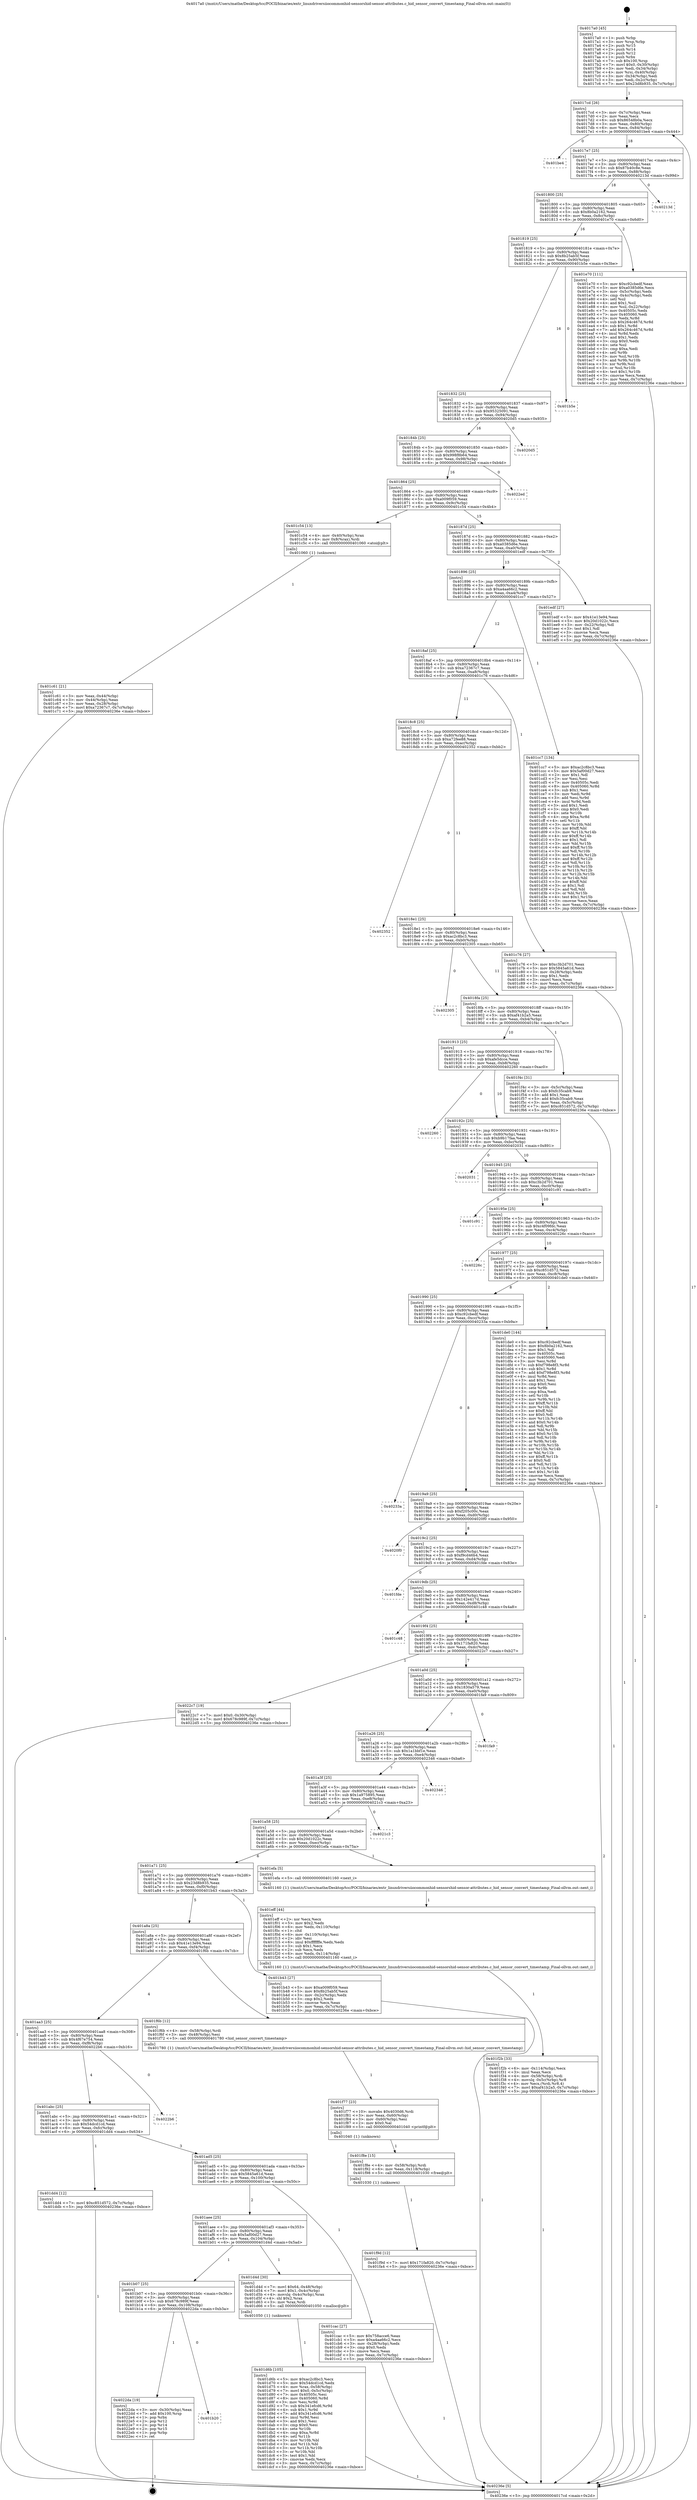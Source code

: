 digraph "0x4017a0" {
  label = "0x4017a0 (/mnt/c/Users/mathe/Desktop/tcc/POCII/binaries/extr_linuxdriversiiocommonhid-sensorshid-sensor-attributes.c_hid_sensor_convert_timestamp_Final-ollvm.out::main(0))"
  labelloc = "t"
  node[shape=record]

  Entry [label="",width=0.3,height=0.3,shape=circle,fillcolor=black,style=filled]
  "0x4017cd" [label="{
     0x4017cd [26]\l
     | [instrs]\l
     &nbsp;&nbsp;0x4017cd \<+3\>: mov -0x7c(%rbp),%eax\l
     &nbsp;&nbsp;0x4017d0 \<+2\>: mov %eax,%ecx\l
     &nbsp;&nbsp;0x4017d2 \<+6\>: sub $0x86548b0a,%ecx\l
     &nbsp;&nbsp;0x4017d8 \<+3\>: mov %eax,-0x80(%rbp)\l
     &nbsp;&nbsp;0x4017db \<+6\>: mov %ecx,-0x84(%rbp)\l
     &nbsp;&nbsp;0x4017e1 \<+6\>: je 0000000000401be4 \<main+0x444\>\l
  }"]
  "0x401be4" [label="{
     0x401be4\l
  }", style=dashed]
  "0x4017e7" [label="{
     0x4017e7 [25]\l
     | [instrs]\l
     &nbsp;&nbsp;0x4017e7 \<+5\>: jmp 00000000004017ec \<main+0x4c\>\l
     &nbsp;&nbsp;0x4017ec \<+3\>: mov -0x80(%rbp),%eax\l
     &nbsp;&nbsp;0x4017ef \<+5\>: sub $0x87b40c8e,%eax\l
     &nbsp;&nbsp;0x4017f4 \<+6\>: mov %eax,-0x88(%rbp)\l
     &nbsp;&nbsp;0x4017fa \<+6\>: je 000000000040213d \<main+0x99d\>\l
  }"]
  Exit [label="",width=0.3,height=0.3,shape=circle,fillcolor=black,style=filled,peripheries=2]
  "0x40213d" [label="{
     0x40213d\l
  }", style=dashed]
  "0x401800" [label="{
     0x401800 [25]\l
     | [instrs]\l
     &nbsp;&nbsp;0x401800 \<+5\>: jmp 0000000000401805 \<main+0x65\>\l
     &nbsp;&nbsp;0x401805 \<+3\>: mov -0x80(%rbp),%eax\l
     &nbsp;&nbsp;0x401808 \<+5\>: sub $0x8b0a2162,%eax\l
     &nbsp;&nbsp;0x40180d \<+6\>: mov %eax,-0x8c(%rbp)\l
     &nbsp;&nbsp;0x401813 \<+6\>: je 0000000000401e70 \<main+0x6d0\>\l
  }"]
  "0x401b20" [label="{
     0x401b20\l
  }", style=dashed]
  "0x401e70" [label="{
     0x401e70 [111]\l
     | [instrs]\l
     &nbsp;&nbsp;0x401e70 \<+5\>: mov $0xc92cbedf,%eax\l
     &nbsp;&nbsp;0x401e75 \<+5\>: mov $0xa0385d6e,%ecx\l
     &nbsp;&nbsp;0x401e7a \<+3\>: mov -0x5c(%rbp),%edx\l
     &nbsp;&nbsp;0x401e7d \<+3\>: cmp -0x4c(%rbp),%edx\l
     &nbsp;&nbsp;0x401e80 \<+4\>: setl %sil\l
     &nbsp;&nbsp;0x401e84 \<+4\>: and $0x1,%sil\l
     &nbsp;&nbsp;0x401e88 \<+4\>: mov %sil,-0x22(%rbp)\l
     &nbsp;&nbsp;0x401e8c \<+7\>: mov 0x40505c,%edx\l
     &nbsp;&nbsp;0x401e93 \<+7\>: mov 0x405060,%edi\l
     &nbsp;&nbsp;0x401e9a \<+3\>: mov %edx,%r8d\l
     &nbsp;&nbsp;0x401e9d \<+7\>: sub $0x264c467d,%r8d\l
     &nbsp;&nbsp;0x401ea4 \<+4\>: sub $0x1,%r8d\l
     &nbsp;&nbsp;0x401ea8 \<+7\>: add $0x264c467d,%r8d\l
     &nbsp;&nbsp;0x401eaf \<+4\>: imul %r8d,%edx\l
     &nbsp;&nbsp;0x401eb3 \<+3\>: and $0x1,%edx\l
     &nbsp;&nbsp;0x401eb6 \<+3\>: cmp $0x0,%edx\l
     &nbsp;&nbsp;0x401eb9 \<+4\>: sete %sil\l
     &nbsp;&nbsp;0x401ebd \<+3\>: cmp $0xa,%edi\l
     &nbsp;&nbsp;0x401ec0 \<+4\>: setl %r9b\l
     &nbsp;&nbsp;0x401ec4 \<+3\>: mov %sil,%r10b\l
     &nbsp;&nbsp;0x401ec7 \<+3\>: and %r9b,%r10b\l
     &nbsp;&nbsp;0x401eca \<+3\>: xor %r9b,%sil\l
     &nbsp;&nbsp;0x401ecd \<+3\>: or %sil,%r10b\l
     &nbsp;&nbsp;0x401ed0 \<+4\>: test $0x1,%r10b\l
     &nbsp;&nbsp;0x401ed4 \<+3\>: cmovne %ecx,%eax\l
     &nbsp;&nbsp;0x401ed7 \<+3\>: mov %eax,-0x7c(%rbp)\l
     &nbsp;&nbsp;0x401eda \<+5\>: jmp 000000000040236e \<main+0xbce\>\l
  }"]
  "0x401819" [label="{
     0x401819 [25]\l
     | [instrs]\l
     &nbsp;&nbsp;0x401819 \<+5\>: jmp 000000000040181e \<main+0x7e\>\l
     &nbsp;&nbsp;0x40181e \<+3\>: mov -0x80(%rbp),%eax\l
     &nbsp;&nbsp;0x401821 \<+5\>: sub $0x8b25ab5f,%eax\l
     &nbsp;&nbsp;0x401826 \<+6\>: mov %eax,-0x90(%rbp)\l
     &nbsp;&nbsp;0x40182c \<+6\>: je 0000000000401b5e \<main+0x3be\>\l
  }"]
  "0x4022da" [label="{
     0x4022da [19]\l
     | [instrs]\l
     &nbsp;&nbsp;0x4022da \<+3\>: mov -0x30(%rbp),%eax\l
     &nbsp;&nbsp;0x4022dd \<+7\>: add $0x100,%rsp\l
     &nbsp;&nbsp;0x4022e4 \<+1\>: pop %rbx\l
     &nbsp;&nbsp;0x4022e5 \<+2\>: pop %r12\l
     &nbsp;&nbsp;0x4022e7 \<+2\>: pop %r14\l
     &nbsp;&nbsp;0x4022e9 \<+2\>: pop %r15\l
     &nbsp;&nbsp;0x4022eb \<+1\>: pop %rbp\l
     &nbsp;&nbsp;0x4022ec \<+1\>: ret\l
  }"]
  "0x401b5e" [label="{
     0x401b5e\l
  }", style=dashed]
  "0x401832" [label="{
     0x401832 [25]\l
     | [instrs]\l
     &nbsp;&nbsp;0x401832 \<+5\>: jmp 0000000000401837 \<main+0x97\>\l
     &nbsp;&nbsp;0x401837 \<+3\>: mov -0x80(%rbp),%eax\l
     &nbsp;&nbsp;0x40183a \<+5\>: sub $0x95325091,%eax\l
     &nbsp;&nbsp;0x40183f \<+6\>: mov %eax,-0x94(%rbp)\l
     &nbsp;&nbsp;0x401845 \<+6\>: je 00000000004020d5 \<main+0x935\>\l
  }"]
  "0x401f9d" [label="{
     0x401f9d [12]\l
     | [instrs]\l
     &nbsp;&nbsp;0x401f9d \<+7\>: movl $0x171fa820,-0x7c(%rbp)\l
     &nbsp;&nbsp;0x401fa4 \<+5\>: jmp 000000000040236e \<main+0xbce\>\l
  }"]
  "0x4020d5" [label="{
     0x4020d5\l
  }", style=dashed]
  "0x40184b" [label="{
     0x40184b [25]\l
     | [instrs]\l
     &nbsp;&nbsp;0x40184b \<+5\>: jmp 0000000000401850 \<main+0xb0\>\l
     &nbsp;&nbsp;0x401850 \<+3\>: mov -0x80(%rbp),%eax\l
     &nbsp;&nbsp;0x401853 \<+5\>: sub $0x998f8b64,%eax\l
     &nbsp;&nbsp;0x401858 \<+6\>: mov %eax,-0x98(%rbp)\l
     &nbsp;&nbsp;0x40185e \<+6\>: je 00000000004022ed \<main+0xb4d\>\l
  }"]
  "0x401f8e" [label="{
     0x401f8e [15]\l
     | [instrs]\l
     &nbsp;&nbsp;0x401f8e \<+4\>: mov -0x58(%rbp),%rdi\l
     &nbsp;&nbsp;0x401f92 \<+6\>: mov %eax,-0x118(%rbp)\l
     &nbsp;&nbsp;0x401f98 \<+5\>: call 0000000000401030 \<free@plt\>\l
     | [calls]\l
     &nbsp;&nbsp;0x401030 \{1\} (unknown)\l
  }"]
  "0x4022ed" [label="{
     0x4022ed\l
  }", style=dashed]
  "0x401864" [label="{
     0x401864 [25]\l
     | [instrs]\l
     &nbsp;&nbsp;0x401864 \<+5\>: jmp 0000000000401869 \<main+0xc9\>\l
     &nbsp;&nbsp;0x401869 \<+3\>: mov -0x80(%rbp),%eax\l
     &nbsp;&nbsp;0x40186c \<+5\>: sub $0xa009f059,%eax\l
     &nbsp;&nbsp;0x401871 \<+6\>: mov %eax,-0x9c(%rbp)\l
     &nbsp;&nbsp;0x401877 \<+6\>: je 0000000000401c54 \<main+0x4b4\>\l
  }"]
  "0x401f77" [label="{
     0x401f77 [23]\l
     | [instrs]\l
     &nbsp;&nbsp;0x401f77 \<+10\>: movabs $0x4030d6,%rdi\l
     &nbsp;&nbsp;0x401f81 \<+3\>: mov %eax,-0x60(%rbp)\l
     &nbsp;&nbsp;0x401f84 \<+3\>: mov -0x60(%rbp),%esi\l
     &nbsp;&nbsp;0x401f87 \<+2\>: mov $0x0,%al\l
     &nbsp;&nbsp;0x401f89 \<+5\>: call 0000000000401040 \<printf@plt\>\l
     | [calls]\l
     &nbsp;&nbsp;0x401040 \{1\} (unknown)\l
  }"]
  "0x401c54" [label="{
     0x401c54 [13]\l
     | [instrs]\l
     &nbsp;&nbsp;0x401c54 \<+4\>: mov -0x40(%rbp),%rax\l
     &nbsp;&nbsp;0x401c58 \<+4\>: mov 0x8(%rax),%rdi\l
     &nbsp;&nbsp;0x401c5c \<+5\>: call 0000000000401060 \<atoi@plt\>\l
     | [calls]\l
     &nbsp;&nbsp;0x401060 \{1\} (unknown)\l
  }"]
  "0x40187d" [label="{
     0x40187d [25]\l
     | [instrs]\l
     &nbsp;&nbsp;0x40187d \<+5\>: jmp 0000000000401882 \<main+0xe2\>\l
     &nbsp;&nbsp;0x401882 \<+3\>: mov -0x80(%rbp),%eax\l
     &nbsp;&nbsp;0x401885 \<+5\>: sub $0xa0385d6e,%eax\l
     &nbsp;&nbsp;0x40188a \<+6\>: mov %eax,-0xa0(%rbp)\l
     &nbsp;&nbsp;0x401890 \<+6\>: je 0000000000401edf \<main+0x73f\>\l
  }"]
  "0x401f2b" [label="{
     0x401f2b [33]\l
     | [instrs]\l
     &nbsp;&nbsp;0x401f2b \<+6\>: mov -0x114(%rbp),%ecx\l
     &nbsp;&nbsp;0x401f31 \<+3\>: imul %eax,%ecx\l
     &nbsp;&nbsp;0x401f34 \<+4\>: mov -0x58(%rbp),%rdi\l
     &nbsp;&nbsp;0x401f38 \<+4\>: movslq -0x5c(%rbp),%r8\l
     &nbsp;&nbsp;0x401f3c \<+4\>: mov %ecx,(%rdi,%r8,4)\l
     &nbsp;&nbsp;0x401f40 \<+7\>: movl $0xaf41b2a5,-0x7c(%rbp)\l
     &nbsp;&nbsp;0x401f47 \<+5\>: jmp 000000000040236e \<main+0xbce\>\l
  }"]
  "0x401edf" [label="{
     0x401edf [27]\l
     | [instrs]\l
     &nbsp;&nbsp;0x401edf \<+5\>: mov $0x41e13e94,%eax\l
     &nbsp;&nbsp;0x401ee4 \<+5\>: mov $0x20d1022c,%ecx\l
     &nbsp;&nbsp;0x401ee9 \<+3\>: mov -0x22(%rbp),%dl\l
     &nbsp;&nbsp;0x401eec \<+3\>: test $0x1,%dl\l
     &nbsp;&nbsp;0x401eef \<+3\>: cmovne %ecx,%eax\l
     &nbsp;&nbsp;0x401ef2 \<+3\>: mov %eax,-0x7c(%rbp)\l
     &nbsp;&nbsp;0x401ef5 \<+5\>: jmp 000000000040236e \<main+0xbce\>\l
  }"]
  "0x401896" [label="{
     0x401896 [25]\l
     | [instrs]\l
     &nbsp;&nbsp;0x401896 \<+5\>: jmp 000000000040189b \<main+0xfb\>\l
     &nbsp;&nbsp;0x40189b \<+3\>: mov -0x80(%rbp),%eax\l
     &nbsp;&nbsp;0x40189e \<+5\>: sub $0xa4aa66c2,%eax\l
     &nbsp;&nbsp;0x4018a3 \<+6\>: mov %eax,-0xa4(%rbp)\l
     &nbsp;&nbsp;0x4018a9 \<+6\>: je 0000000000401cc7 \<main+0x527\>\l
  }"]
  "0x401eff" [label="{
     0x401eff [44]\l
     | [instrs]\l
     &nbsp;&nbsp;0x401eff \<+2\>: xor %ecx,%ecx\l
     &nbsp;&nbsp;0x401f01 \<+5\>: mov $0x2,%edx\l
     &nbsp;&nbsp;0x401f06 \<+6\>: mov %edx,-0x110(%rbp)\l
     &nbsp;&nbsp;0x401f0c \<+1\>: cltd\l
     &nbsp;&nbsp;0x401f0d \<+6\>: mov -0x110(%rbp),%esi\l
     &nbsp;&nbsp;0x401f13 \<+2\>: idiv %esi\l
     &nbsp;&nbsp;0x401f15 \<+6\>: imul $0xfffffffe,%edx,%edx\l
     &nbsp;&nbsp;0x401f1b \<+3\>: sub $0x1,%ecx\l
     &nbsp;&nbsp;0x401f1e \<+2\>: sub %ecx,%edx\l
     &nbsp;&nbsp;0x401f20 \<+6\>: mov %edx,-0x114(%rbp)\l
     &nbsp;&nbsp;0x401f26 \<+5\>: call 0000000000401160 \<next_i\>\l
     | [calls]\l
     &nbsp;&nbsp;0x401160 \{1\} (/mnt/c/Users/mathe/Desktop/tcc/POCII/binaries/extr_linuxdriversiiocommonhid-sensorshid-sensor-attributes.c_hid_sensor_convert_timestamp_Final-ollvm.out::next_i)\l
  }"]
  "0x401cc7" [label="{
     0x401cc7 [134]\l
     | [instrs]\l
     &nbsp;&nbsp;0x401cc7 \<+5\>: mov $0xac2c8bc3,%eax\l
     &nbsp;&nbsp;0x401ccc \<+5\>: mov $0x5af00d27,%ecx\l
     &nbsp;&nbsp;0x401cd1 \<+2\>: mov $0x1,%dl\l
     &nbsp;&nbsp;0x401cd3 \<+2\>: xor %esi,%esi\l
     &nbsp;&nbsp;0x401cd5 \<+7\>: mov 0x40505c,%edi\l
     &nbsp;&nbsp;0x401cdc \<+8\>: mov 0x405060,%r8d\l
     &nbsp;&nbsp;0x401ce4 \<+3\>: sub $0x1,%esi\l
     &nbsp;&nbsp;0x401ce7 \<+3\>: mov %edi,%r9d\l
     &nbsp;&nbsp;0x401cea \<+3\>: add %esi,%r9d\l
     &nbsp;&nbsp;0x401ced \<+4\>: imul %r9d,%edi\l
     &nbsp;&nbsp;0x401cf1 \<+3\>: and $0x1,%edi\l
     &nbsp;&nbsp;0x401cf4 \<+3\>: cmp $0x0,%edi\l
     &nbsp;&nbsp;0x401cf7 \<+4\>: sete %r10b\l
     &nbsp;&nbsp;0x401cfb \<+4\>: cmp $0xa,%r8d\l
     &nbsp;&nbsp;0x401cff \<+4\>: setl %r11b\l
     &nbsp;&nbsp;0x401d03 \<+3\>: mov %r10b,%bl\l
     &nbsp;&nbsp;0x401d06 \<+3\>: xor $0xff,%bl\l
     &nbsp;&nbsp;0x401d09 \<+3\>: mov %r11b,%r14b\l
     &nbsp;&nbsp;0x401d0c \<+4\>: xor $0xff,%r14b\l
     &nbsp;&nbsp;0x401d10 \<+3\>: xor $0x1,%dl\l
     &nbsp;&nbsp;0x401d13 \<+3\>: mov %bl,%r15b\l
     &nbsp;&nbsp;0x401d16 \<+4\>: and $0xff,%r15b\l
     &nbsp;&nbsp;0x401d1a \<+3\>: and %dl,%r10b\l
     &nbsp;&nbsp;0x401d1d \<+3\>: mov %r14b,%r12b\l
     &nbsp;&nbsp;0x401d20 \<+4\>: and $0xff,%r12b\l
     &nbsp;&nbsp;0x401d24 \<+3\>: and %dl,%r11b\l
     &nbsp;&nbsp;0x401d27 \<+3\>: or %r10b,%r15b\l
     &nbsp;&nbsp;0x401d2a \<+3\>: or %r11b,%r12b\l
     &nbsp;&nbsp;0x401d2d \<+3\>: xor %r12b,%r15b\l
     &nbsp;&nbsp;0x401d30 \<+3\>: or %r14b,%bl\l
     &nbsp;&nbsp;0x401d33 \<+3\>: xor $0xff,%bl\l
     &nbsp;&nbsp;0x401d36 \<+3\>: or $0x1,%dl\l
     &nbsp;&nbsp;0x401d39 \<+2\>: and %dl,%bl\l
     &nbsp;&nbsp;0x401d3b \<+3\>: or %bl,%r15b\l
     &nbsp;&nbsp;0x401d3e \<+4\>: test $0x1,%r15b\l
     &nbsp;&nbsp;0x401d42 \<+3\>: cmovne %ecx,%eax\l
     &nbsp;&nbsp;0x401d45 \<+3\>: mov %eax,-0x7c(%rbp)\l
     &nbsp;&nbsp;0x401d48 \<+5\>: jmp 000000000040236e \<main+0xbce\>\l
  }"]
  "0x4018af" [label="{
     0x4018af [25]\l
     | [instrs]\l
     &nbsp;&nbsp;0x4018af \<+5\>: jmp 00000000004018b4 \<main+0x114\>\l
     &nbsp;&nbsp;0x4018b4 \<+3\>: mov -0x80(%rbp),%eax\l
     &nbsp;&nbsp;0x4018b7 \<+5\>: sub $0xa72367c7,%eax\l
     &nbsp;&nbsp;0x4018bc \<+6\>: mov %eax,-0xa8(%rbp)\l
     &nbsp;&nbsp;0x4018c2 \<+6\>: je 0000000000401c76 \<main+0x4d6\>\l
  }"]
  "0x401d6b" [label="{
     0x401d6b [105]\l
     | [instrs]\l
     &nbsp;&nbsp;0x401d6b \<+5\>: mov $0xac2c8bc3,%ecx\l
     &nbsp;&nbsp;0x401d70 \<+5\>: mov $0x54dcd1cd,%edx\l
     &nbsp;&nbsp;0x401d75 \<+4\>: mov %rax,-0x58(%rbp)\l
     &nbsp;&nbsp;0x401d79 \<+7\>: movl $0x0,-0x5c(%rbp)\l
     &nbsp;&nbsp;0x401d80 \<+7\>: mov 0x40505c,%esi\l
     &nbsp;&nbsp;0x401d87 \<+8\>: mov 0x405060,%r8d\l
     &nbsp;&nbsp;0x401d8f \<+3\>: mov %esi,%r9d\l
     &nbsp;&nbsp;0x401d92 \<+7\>: sub $0x341efcd6,%r9d\l
     &nbsp;&nbsp;0x401d99 \<+4\>: sub $0x1,%r9d\l
     &nbsp;&nbsp;0x401d9d \<+7\>: add $0x341efcd6,%r9d\l
     &nbsp;&nbsp;0x401da4 \<+4\>: imul %r9d,%esi\l
     &nbsp;&nbsp;0x401da8 \<+3\>: and $0x1,%esi\l
     &nbsp;&nbsp;0x401dab \<+3\>: cmp $0x0,%esi\l
     &nbsp;&nbsp;0x401dae \<+4\>: sete %r10b\l
     &nbsp;&nbsp;0x401db2 \<+4\>: cmp $0xa,%r8d\l
     &nbsp;&nbsp;0x401db6 \<+4\>: setl %r11b\l
     &nbsp;&nbsp;0x401dba \<+3\>: mov %r10b,%bl\l
     &nbsp;&nbsp;0x401dbd \<+3\>: and %r11b,%bl\l
     &nbsp;&nbsp;0x401dc0 \<+3\>: xor %r11b,%r10b\l
     &nbsp;&nbsp;0x401dc3 \<+3\>: or %r10b,%bl\l
     &nbsp;&nbsp;0x401dc6 \<+3\>: test $0x1,%bl\l
     &nbsp;&nbsp;0x401dc9 \<+3\>: cmovne %edx,%ecx\l
     &nbsp;&nbsp;0x401dcc \<+3\>: mov %ecx,-0x7c(%rbp)\l
     &nbsp;&nbsp;0x401dcf \<+5\>: jmp 000000000040236e \<main+0xbce\>\l
  }"]
  "0x401c76" [label="{
     0x401c76 [27]\l
     | [instrs]\l
     &nbsp;&nbsp;0x401c76 \<+5\>: mov $0xc3b2d701,%eax\l
     &nbsp;&nbsp;0x401c7b \<+5\>: mov $0x5845a61d,%ecx\l
     &nbsp;&nbsp;0x401c80 \<+3\>: mov -0x28(%rbp),%edx\l
     &nbsp;&nbsp;0x401c83 \<+3\>: cmp $0x1,%edx\l
     &nbsp;&nbsp;0x401c86 \<+3\>: cmovl %ecx,%eax\l
     &nbsp;&nbsp;0x401c89 \<+3\>: mov %eax,-0x7c(%rbp)\l
     &nbsp;&nbsp;0x401c8c \<+5\>: jmp 000000000040236e \<main+0xbce\>\l
  }"]
  "0x4018c8" [label="{
     0x4018c8 [25]\l
     | [instrs]\l
     &nbsp;&nbsp;0x4018c8 \<+5\>: jmp 00000000004018cd \<main+0x12d\>\l
     &nbsp;&nbsp;0x4018cd \<+3\>: mov -0x80(%rbp),%eax\l
     &nbsp;&nbsp;0x4018d0 \<+5\>: sub $0xa72fee88,%eax\l
     &nbsp;&nbsp;0x4018d5 \<+6\>: mov %eax,-0xac(%rbp)\l
     &nbsp;&nbsp;0x4018db \<+6\>: je 0000000000402352 \<main+0xbb2\>\l
  }"]
  "0x401b07" [label="{
     0x401b07 [25]\l
     | [instrs]\l
     &nbsp;&nbsp;0x401b07 \<+5\>: jmp 0000000000401b0c \<main+0x36c\>\l
     &nbsp;&nbsp;0x401b0c \<+3\>: mov -0x80(%rbp),%eax\l
     &nbsp;&nbsp;0x401b0f \<+5\>: sub $0x678c989f,%eax\l
     &nbsp;&nbsp;0x401b14 \<+6\>: mov %eax,-0x108(%rbp)\l
     &nbsp;&nbsp;0x401b1a \<+6\>: je 00000000004022da \<main+0xb3a\>\l
  }"]
  "0x402352" [label="{
     0x402352\l
  }", style=dashed]
  "0x4018e1" [label="{
     0x4018e1 [25]\l
     | [instrs]\l
     &nbsp;&nbsp;0x4018e1 \<+5\>: jmp 00000000004018e6 \<main+0x146\>\l
     &nbsp;&nbsp;0x4018e6 \<+3\>: mov -0x80(%rbp),%eax\l
     &nbsp;&nbsp;0x4018e9 \<+5\>: sub $0xac2c8bc3,%eax\l
     &nbsp;&nbsp;0x4018ee \<+6\>: mov %eax,-0xb0(%rbp)\l
     &nbsp;&nbsp;0x4018f4 \<+6\>: je 0000000000402305 \<main+0xb65\>\l
  }"]
  "0x401d4d" [label="{
     0x401d4d [30]\l
     | [instrs]\l
     &nbsp;&nbsp;0x401d4d \<+7\>: movl $0x64,-0x48(%rbp)\l
     &nbsp;&nbsp;0x401d54 \<+7\>: movl $0x1,-0x4c(%rbp)\l
     &nbsp;&nbsp;0x401d5b \<+4\>: movslq -0x4c(%rbp),%rax\l
     &nbsp;&nbsp;0x401d5f \<+4\>: shl $0x2,%rax\l
     &nbsp;&nbsp;0x401d63 \<+3\>: mov %rax,%rdi\l
     &nbsp;&nbsp;0x401d66 \<+5\>: call 0000000000401050 \<malloc@plt\>\l
     | [calls]\l
     &nbsp;&nbsp;0x401050 \{1\} (unknown)\l
  }"]
  "0x402305" [label="{
     0x402305\l
  }", style=dashed]
  "0x4018fa" [label="{
     0x4018fa [25]\l
     | [instrs]\l
     &nbsp;&nbsp;0x4018fa \<+5\>: jmp 00000000004018ff \<main+0x15f\>\l
     &nbsp;&nbsp;0x4018ff \<+3\>: mov -0x80(%rbp),%eax\l
     &nbsp;&nbsp;0x401902 \<+5\>: sub $0xaf41b2a5,%eax\l
     &nbsp;&nbsp;0x401907 \<+6\>: mov %eax,-0xb4(%rbp)\l
     &nbsp;&nbsp;0x40190d \<+6\>: je 0000000000401f4c \<main+0x7ac\>\l
  }"]
  "0x401aee" [label="{
     0x401aee [25]\l
     | [instrs]\l
     &nbsp;&nbsp;0x401aee \<+5\>: jmp 0000000000401af3 \<main+0x353\>\l
     &nbsp;&nbsp;0x401af3 \<+3\>: mov -0x80(%rbp),%eax\l
     &nbsp;&nbsp;0x401af6 \<+5\>: sub $0x5af00d27,%eax\l
     &nbsp;&nbsp;0x401afb \<+6\>: mov %eax,-0x104(%rbp)\l
     &nbsp;&nbsp;0x401b01 \<+6\>: je 0000000000401d4d \<main+0x5ad\>\l
  }"]
  "0x401f4c" [label="{
     0x401f4c [31]\l
     | [instrs]\l
     &nbsp;&nbsp;0x401f4c \<+3\>: mov -0x5c(%rbp),%eax\l
     &nbsp;&nbsp;0x401f4f \<+5\>: sub $0xfc35cab9,%eax\l
     &nbsp;&nbsp;0x401f54 \<+3\>: add $0x1,%eax\l
     &nbsp;&nbsp;0x401f57 \<+5\>: add $0xfc35cab9,%eax\l
     &nbsp;&nbsp;0x401f5c \<+3\>: mov %eax,-0x5c(%rbp)\l
     &nbsp;&nbsp;0x401f5f \<+7\>: movl $0xc851d572,-0x7c(%rbp)\l
     &nbsp;&nbsp;0x401f66 \<+5\>: jmp 000000000040236e \<main+0xbce\>\l
  }"]
  "0x401913" [label="{
     0x401913 [25]\l
     | [instrs]\l
     &nbsp;&nbsp;0x401913 \<+5\>: jmp 0000000000401918 \<main+0x178\>\l
     &nbsp;&nbsp;0x401918 \<+3\>: mov -0x80(%rbp),%eax\l
     &nbsp;&nbsp;0x40191b \<+5\>: sub $0xafe5dcce,%eax\l
     &nbsp;&nbsp;0x401920 \<+6\>: mov %eax,-0xb8(%rbp)\l
     &nbsp;&nbsp;0x401926 \<+6\>: je 0000000000402260 \<main+0xac0\>\l
  }"]
  "0x401cac" [label="{
     0x401cac [27]\l
     | [instrs]\l
     &nbsp;&nbsp;0x401cac \<+5\>: mov $0x758acce6,%eax\l
     &nbsp;&nbsp;0x401cb1 \<+5\>: mov $0xa4aa66c2,%ecx\l
     &nbsp;&nbsp;0x401cb6 \<+3\>: mov -0x28(%rbp),%edx\l
     &nbsp;&nbsp;0x401cb9 \<+3\>: cmp $0x0,%edx\l
     &nbsp;&nbsp;0x401cbc \<+3\>: cmove %ecx,%eax\l
     &nbsp;&nbsp;0x401cbf \<+3\>: mov %eax,-0x7c(%rbp)\l
     &nbsp;&nbsp;0x401cc2 \<+5\>: jmp 000000000040236e \<main+0xbce\>\l
  }"]
  "0x402260" [label="{
     0x402260\l
  }", style=dashed]
  "0x40192c" [label="{
     0x40192c [25]\l
     | [instrs]\l
     &nbsp;&nbsp;0x40192c \<+5\>: jmp 0000000000401931 \<main+0x191\>\l
     &nbsp;&nbsp;0x401931 \<+3\>: mov -0x80(%rbp),%eax\l
     &nbsp;&nbsp;0x401934 \<+5\>: sub $0xb9b17faa,%eax\l
     &nbsp;&nbsp;0x401939 \<+6\>: mov %eax,-0xbc(%rbp)\l
     &nbsp;&nbsp;0x40193f \<+6\>: je 0000000000402031 \<main+0x891\>\l
  }"]
  "0x401ad5" [label="{
     0x401ad5 [25]\l
     | [instrs]\l
     &nbsp;&nbsp;0x401ad5 \<+5\>: jmp 0000000000401ada \<main+0x33a\>\l
     &nbsp;&nbsp;0x401ada \<+3\>: mov -0x80(%rbp),%eax\l
     &nbsp;&nbsp;0x401add \<+5\>: sub $0x5845a61d,%eax\l
     &nbsp;&nbsp;0x401ae2 \<+6\>: mov %eax,-0x100(%rbp)\l
     &nbsp;&nbsp;0x401ae8 \<+6\>: je 0000000000401cac \<main+0x50c\>\l
  }"]
  "0x402031" [label="{
     0x402031\l
  }", style=dashed]
  "0x401945" [label="{
     0x401945 [25]\l
     | [instrs]\l
     &nbsp;&nbsp;0x401945 \<+5\>: jmp 000000000040194a \<main+0x1aa\>\l
     &nbsp;&nbsp;0x40194a \<+3\>: mov -0x80(%rbp),%eax\l
     &nbsp;&nbsp;0x40194d \<+5\>: sub $0xc3b2d701,%eax\l
     &nbsp;&nbsp;0x401952 \<+6\>: mov %eax,-0xc0(%rbp)\l
     &nbsp;&nbsp;0x401958 \<+6\>: je 0000000000401c91 \<main+0x4f1\>\l
  }"]
  "0x401dd4" [label="{
     0x401dd4 [12]\l
     | [instrs]\l
     &nbsp;&nbsp;0x401dd4 \<+7\>: movl $0xc851d572,-0x7c(%rbp)\l
     &nbsp;&nbsp;0x401ddb \<+5\>: jmp 000000000040236e \<main+0xbce\>\l
  }"]
  "0x401c91" [label="{
     0x401c91\l
  }", style=dashed]
  "0x40195e" [label="{
     0x40195e [25]\l
     | [instrs]\l
     &nbsp;&nbsp;0x40195e \<+5\>: jmp 0000000000401963 \<main+0x1c3\>\l
     &nbsp;&nbsp;0x401963 \<+3\>: mov -0x80(%rbp),%eax\l
     &nbsp;&nbsp;0x401966 \<+5\>: sub $0xc4f09fdc,%eax\l
     &nbsp;&nbsp;0x40196b \<+6\>: mov %eax,-0xc4(%rbp)\l
     &nbsp;&nbsp;0x401971 \<+6\>: je 000000000040226c \<main+0xacc\>\l
  }"]
  "0x401abc" [label="{
     0x401abc [25]\l
     | [instrs]\l
     &nbsp;&nbsp;0x401abc \<+5\>: jmp 0000000000401ac1 \<main+0x321\>\l
     &nbsp;&nbsp;0x401ac1 \<+3\>: mov -0x80(%rbp),%eax\l
     &nbsp;&nbsp;0x401ac4 \<+5\>: sub $0x54dcd1cd,%eax\l
     &nbsp;&nbsp;0x401ac9 \<+6\>: mov %eax,-0xfc(%rbp)\l
     &nbsp;&nbsp;0x401acf \<+6\>: je 0000000000401dd4 \<main+0x634\>\l
  }"]
  "0x40226c" [label="{
     0x40226c\l
  }", style=dashed]
  "0x401977" [label="{
     0x401977 [25]\l
     | [instrs]\l
     &nbsp;&nbsp;0x401977 \<+5\>: jmp 000000000040197c \<main+0x1dc\>\l
     &nbsp;&nbsp;0x40197c \<+3\>: mov -0x80(%rbp),%eax\l
     &nbsp;&nbsp;0x40197f \<+5\>: sub $0xc851d572,%eax\l
     &nbsp;&nbsp;0x401984 \<+6\>: mov %eax,-0xc8(%rbp)\l
     &nbsp;&nbsp;0x40198a \<+6\>: je 0000000000401de0 \<main+0x640\>\l
  }"]
  "0x4022b6" [label="{
     0x4022b6\l
  }", style=dashed]
  "0x401de0" [label="{
     0x401de0 [144]\l
     | [instrs]\l
     &nbsp;&nbsp;0x401de0 \<+5\>: mov $0xc92cbedf,%eax\l
     &nbsp;&nbsp;0x401de5 \<+5\>: mov $0x8b0a2162,%ecx\l
     &nbsp;&nbsp;0x401dea \<+2\>: mov $0x1,%dl\l
     &nbsp;&nbsp;0x401dec \<+7\>: mov 0x40505c,%esi\l
     &nbsp;&nbsp;0x401df3 \<+7\>: mov 0x405060,%edi\l
     &nbsp;&nbsp;0x401dfa \<+3\>: mov %esi,%r8d\l
     &nbsp;&nbsp;0x401dfd \<+7\>: sub $0xf798e8f3,%r8d\l
     &nbsp;&nbsp;0x401e04 \<+4\>: sub $0x1,%r8d\l
     &nbsp;&nbsp;0x401e08 \<+7\>: add $0xf798e8f3,%r8d\l
     &nbsp;&nbsp;0x401e0f \<+4\>: imul %r8d,%esi\l
     &nbsp;&nbsp;0x401e13 \<+3\>: and $0x1,%esi\l
     &nbsp;&nbsp;0x401e16 \<+3\>: cmp $0x0,%esi\l
     &nbsp;&nbsp;0x401e19 \<+4\>: sete %r9b\l
     &nbsp;&nbsp;0x401e1d \<+3\>: cmp $0xa,%edi\l
     &nbsp;&nbsp;0x401e20 \<+4\>: setl %r10b\l
     &nbsp;&nbsp;0x401e24 \<+3\>: mov %r9b,%r11b\l
     &nbsp;&nbsp;0x401e27 \<+4\>: xor $0xff,%r11b\l
     &nbsp;&nbsp;0x401e2b \<+3\>: mov %r10b,%bl\l
     &nbsp;&nbsp;0x401e2e \<+3\>: xor $0xff,%bl\l
     &nbsp;&nbsp;0x401e31 \<+3\>: xor $0x0,%dl\l
     &nbsp;&nbsp;0x401e34 \<+3\>: mov %r11b,%r14b\l
     &nbsp;&nbsp;0x401e37 \<+4\>: and $0x0,%r14b\l
     &nbsp;&nbsp;0x401e3b \<+3\>: and %dl,%r9b\l
     &nbsp;&nbsp;0x401e3e \<+3\>: mov %bl,%r15b\l
     &nbsp;&nbsp;0x401e41 \<+4\>: and $0x0,%r15b\l
     &nbsp;&nbsp;0x401e45 \<+3\>: and %dl,%r10b\l
     &nbsp;&nbsp;0x401e48 \<+3\>: or %r9b,%r14b\l
     &nbsp;&nbsp;0x401e4b \<+3\>: or %r10b,%r15b\l
     &nbsp;&nbsp;0x401e4e \<+3\>: xor %r15b,%r14b\l
     &nbsp;&nbsp;0x401e51 \<+3\>: or %bl,%r11b\l
     &nbsp;&nbsp;0x401e54 \<+4\>: xor $0xff,%r11b\l
     &nbsp;&nbsp;0x401e58 \<+3\>: or $0x0,%dl\l
     &nbsp;&nbsp;0x401e5b \<+3\>: and %dl,%r11b\l
     &nbsp;&nbsp;0x401e5e \<+3\>: or %r11b,%r14b\l
     &nbsp;&nbsp;0x401e61 \<+4\>: test $0x1,%r14b\l
     &nbsp;&nbsp;0x401e65 \<+3\>: cmovne %ecx,%eax\l
     &nbsp;&nbsp;0x401e68 \<+3\>: mov %eax,-0x7c(%rbp)\l
     &nbsp;&nbsp;0x401e6b \<+5\>: jmp 000000000040236e \<main+0xbce\>\l
  }"]
  "0x401990" [label="{
     0x401990 [25]\l
     | [instrs]\l
     &nbsp;&nbsp;0x401990 \<+5\>: jmp 0000000000401995 \<main+0x1f5\>\l
     &nbsp;&nbsp;0x401995 \<+3\>: mov -0x80(%rbp),%eax\l
     &nbsp;&nbsp;0x401998 \<+5\>: sub $0xc92cbedf,%eax\l
     &nbsp;&nbsp;0x40199d \<+6\>: mov %eax,-0xcc(%rbp)\l
     &nbsp;&nbsp;0x4019a3 \<+6\>: je 000000000040233a \<main+0xb9a\>\l
  }"]
  "0x401aa3" [label="{
     0x401aa3 [25]\l
     | [instrs]\l
     &nbsp;&nbsp;0x401aa3 \<+5\>: jmp 0000000000401aa8 \<main+0x308\>\l
     &nbsp;&nbsp;0x401aa8 \<+3\>: mov -0x80(%rbp),%eax\l
     &nbsp;&nbsp;0x401aab \<+5\>: sub $0x4f67e754,%eax\l
     &nbsp;&nbsp;0x401ab0 \<+6\>: mov %eax,-0xf8(%rbp)\l
     &nbsp;&nbsp;0x401ab6 \<+6\>: je 00000000004022b6 \<main+0xb16\>\l
  }"]
  "0x40233a" [label="{
     0x40233a\l
  }", style=dashed]
  "0x4019a9" [label="{
     0x4019a9 [25]\l
     | [instrs]\l
     &nbsp;&nbsp;0x4019a9 \<+5\>: jmp 00000000004019ae \<main+0x20e\>\l
     &nbsp;&nbsp;0x4019ae \<+3\>: mov -0x80(%rbp),%eax\l
     &nbsp;&nbsp;0x4019b1 \<+5\>: sub $0xf205c00c,%eax\l
     &nbsp;&nbsp;0x4019b6 \<+6\>: mov %eax,-0xd0(%rbp)\l
     &nbsp;&nbsp;0x4019bc \<+6\>: je 00000000004020f0 \<main+0x950\>\l
  }"]
  "0x401f6b" [label="{
     0x401f6b [12]\l
     | [instrs]\l
     &nbsp;&nbsp;0x401f6b \<+4\>: mov -0x58(%rbp),%rdi\l
     &nbsp;&nbsp;0x401f6f \<+3\>: mov -0x48(%rbp),%esi\l
     &nbsp;&nbsp;0x401f72 \<+5\>: call 0000000000401780 \<hid_sensor_convert_timestamp\>\l
     | [calls]\l
     &nbsp;&nbsp;0x401780 \{1\} (/mnt/c/Users/mathe/Desktop/tcc/POCII/binaries/extr_linuxdriversiiocommonhid-sensorshid-sensor-attributes.c_hid_sensor_convert_timestamp_Final-ollvm.out::hid_sensor_convert_timestamp)\l
  }"]
  "0x4020f0" [label="{
     0x4020f0\l
  }", style=dashed]
  "0x4019c2" [label="{
     0x4019c2 [25]\l
     | [instrs]\l
     &nbsp;&nbsp;0x4019c2 \<+5\>: jmp 00000000004019c7 \<main+0x227\>\l
     &nbsp;&nbsp;0x4019c7 \<+3\>: mov -0x80(%rbp),%eax\l
     &nbsp;&nbsp;0x4019ca \<+5\>: sub $0xf9cd46b4,%eax\l
     &nbsp;&nbsp;0x4019cf \<+6\>: mov %eax,-0xd4(%rbp)\l
     &nbsp;&nbsp;0x4019d5 \<+6\>: je 0000000000401fde \<main+0x83e\>\l
  }"]
  "0x401c61" [label="{
     0x401c61 [21]\l
     | [instrs]\l
     &nbsp;&nbsp;0x401c61 \<+3\>: mov %eax,-0x44(%rbp)\l
     &nbsp;&nbsp;0x401c64 \<+3\>: mov -0x44(%rbp),%eax\l
     &nbsp;&nbsp;0x401c67 \<+3\>: mov %eax,-0x28(%rbp)\l
     &nbsp;&nbsp;0x401c6a \<+7\>: movl $0xa72367c7,-0x7c(%rbp)\l
     &nbsp;&nbsp;0x401c71 \<+5\>: jmp 000000000040236e \<main+0xbce\>\l
  }"]
  "0x401fde" [label="{
     0x401fde\l
  }", style=dashed]
  "0x4019db" [label="{
     0x4019db [25]\l
     | [instrs]\l
     &nbsp;&nbsp;0x4019db \<+5\>: jmp 00000000004019e0 \<main+0x240\>\l
     &nbsp;&nbsp;0x4019e0 \<+3\>: mov -0x80(%rbp),%eax\l
     &nbsp;&nbsp;0x4019e3 \<+5\>: sub $0x142e417d,%eax\l
     &nbsp;&nbsp;0x4019e8 \<+6\>: mov %eax,-0xd8(%rbp)\l
     &nbsp;&nbsp;0x4019ee \<+6\>: je 0000000000401c48 \<main+0x4a8\>\l
  }"]
  "0x4017a0" [label="{
     0x4017a0 [45]\l
     | [instrs]\l
     &nbsp;&nbsp;0x4017a0 \<+1\>: push %rbp\l
     &nbsp;&nbsp;0x4017a1 \<+3\>: mov %rsp,%rbp\l
     &nbsp;&nbsp;0x4017a4 \<+2\>: push %r15\l
     &nbsp;&nbsp;0x4017a6 \<+2\>: push %r14\l
     &nbsp;&nbsp;0x4017a8 \<+2\>: push %r12\l
     &nbsp;&nbsp;0x4017aa \<+1\>: push %rbx\l
     &nbsp;&nbsp;0x4017ab \<+7\>: sub $0x100,%rsp\l
     &nbsp;&nbsp;0x4017b2 \<+7\>: movl $0x0,-0x30(%rbp)\l
     &nbsp;&nbsp;0x4017b9 \<+3\>: mov %edi,-0x34(%rbp)\l
     &nbsp;&nbsp;0x4017bc \<+4\>: mov %rsi,-0x40(%rbp)\l
     &nbsp;&nbsp;0x4017c0 \<+3\>: mov -0x34(%rbp),%edi\l
     &nbsp;&nbsp;0x4017c3 \<+3\>: mov %edi,-0x2c(%rbp)\l
     &nbsp;&nbsp;0x4017c6 \<+7\>: movl $0x23d8b935,-0x7c(%rbp)\l
  }"]
  "0x401c48" [label="{
     0x401c48\l
  }", style=dashed]
  "0x4019f4" [label="{
     0x4019f4 [25]\l
     | [instrs]\l
     &nbsp;&nbsp;0x4019f4 \<+5\>: jmp 00000000004019f9 \<main+0x259\>\l
     &nbsp;&nbsp;0x4019f9 \<+3\>: mov -0x80(%rbp),%eax\l
     &nbsp;&nbsp;0x4019fc \<+5\>: sub $0x171fa820,%eax\l
     &nbsp;&nbsp;0x401a01 \<+6\>: mov %eax,-0xdc(%rbp)\l
     &nbsp;&nbsp;0x401a07 \<+6\>: je 00000000004022c7 \<main+0xb27\>\l
  }"]
  "0x40236e" [label="{
     0x40236e [5]\l
     | [instrs]\l
     &nbsp;&nbsp;0x40236e \<+5\>: jmp 00000000004017cd \<main+0x2d\>\l
  }"]
  "0x4022c7" [label="{
     0x4022c7 [19]\l
     | [instrs]\l
     &nbsp;&nbsp;0x4022c7 \<+7\>: movl $0x0,-0x30(%rbp)\l
     &nbsp;&nbsp;0x4022ce \<+7\>: movl $0x678c989f,-0x7c(%rbp)\l
     &nbsp;&nbsp;0x4022d5 \<+5\>: jmp 000000000040236e \<main+0xbce\>\l
  }"]
  "0x401a0d" [label="{
     0x401a0d [25]\l
     | [instrs]\l
     &nbsp;&nbsp;0x401a0d \<+5\>: jmp 0000000000401a12 \<main+0x272\>\l
     &nbsp;&nbsp;0x401a12 \<+3\>: mov -0x80(%rbp),%eax\l
     &nbsp;&nbsp;0x401a15 \<+5\>: sub $0x1830a579,%eax\l
     &nbsp;&nbsp;0x401a1a \<+6\>: mov %eax,-0xe0(%rbp)\l
     &nbsp;&nbsp;0x401a20 \<+6\>: je 0000000000401fa9 \<main+0x809\>\l
  }"]
  "0x401a8a" [label="{
     0x401a8a [25]\l
     | [instrs]\l
     &nbsp;&nbsp;0x401a8a \<+5\>: jmp 0000000000401a8f \<main+0x2ef\>\l
     &nbsp;&nbsp;0x401a8f \<+3\>: mov -0x80(%rbp),%eax\l
     &nbsp;&nbsp;0x401a92 \<+5\>: sub $0x41e13e94,%eax\l
     &nbsp;&nbsp;0x401a97 \<+6\>: mov %eax,-0xf4(%rbp)\l
     &nbsp;&nbsp;0x401a9d \<+6\>: je 0000000000401f6b \<main+0x7cb\>\l
  }"]
  "0x401fa9" [label="{
     0x401fa9\l
  }", style=dashed]
  "0x401a26" [label="{
     0x401a26 [25]\l
     | [instrs]\l
     &nbsp;&nbsp;0x401a26 \<+5\>: jmp 0000000000401a2b \<main+0x28b\>\l
     &nbsp;&nbsp;0x401a2b \<+3\>: mov -0x80(%rbp),%eax\l
     &nbsp;&nbsp;0x401a2e \<+5\>: sub $0x1a1bbf1e,%eax\l
     &nbsp;&nbsp;0x401a33 \<+6\>: mov %eax,-0xe4(%rbp)\l
     &nbsp;&nbsp;0x401a39 \<+6\>: je 0000000000402346 \<main+0xba6\>\l
  }"]
  "0x401b43" [label="{
     0x401b43 [27]\l
     | [instrs]\l
     &nbsp;&nbsp;0x401b43 \<+5\>: mov $0xa009f059,%eax\l
     &nbsp;&nbsp;0x401b48 \<+5\>: mov $0x8b25ab5f,%ecx\l
     &nbsp;&nbsp;0x401b4d \<+3\>: mov -0x2c(%rbp),%edx\l
     &nbsp;&nbsp;0x401b50 \<+3\>: cmp $0x2,%edx\l
     &nbsp;&nbsp;0x401b53 \<+3\>: cmovne %ecx,%eax\l
     &nbsp;&nbsp;0x401b56 \<+3\>: mov %eax,-0x7c(%rbp)\l
     &nbsp;&nbsp;0x401b59 \<+5\>: jmp 000000000040236e \<main+0xbce\>\l
  }"]
  "0x402346" [label="{
     0x402346\l
  }", style=dashed]
  "0x401a3f" [label="{
     0x401a3f [25]\l
     | [instrs]\l
     &nbsp;&nbsp;0x401a3f \<+5\>: jmp 0000000000401a44 \<main+0x2a4\>\l
     &nbsp;&nbsp;0x401a44 \<+3\>: mov -0x80(%rbp),%eax\l
     &nbsp;&nbsp;0x401a47 \<+5\>: sub $0x1a975895,%eax\l
     &nbsp;&nbsp;0x401a4c \<+6\>: mov %eax,-0xe8(%rbp)\l
     &nbsp;&nbsp;0x401a52 \<+6\>: je 00000000004021c3 \<main+0xa23\>\l
  }"]
  "0x401a71" [label="{
     0x401a71 [25]\l
     | [instrs]\l
     &nbsp;&nbsp;0x401a71 \<+5\>: jmp 0000000000401a76 \<main+0x2d6\>\l
     &nbsp;&nbsp;0x401a76 \<+3\>: mov -0x80(%rbp),%eax\l
     &nbsp;&nbsp;0x401a79 \<+5\>: sub $0x23d8b935,%eax\l
     &nbsp;&nbsp;0x401a7e \<+6\>: mov %eax,-0xf0(%rbp)\l
     &nbsp;&nbsp;0x401a84 \<+6\>: je 0000000000401b43 \<main+0x3a3\>\l
  }"]
  "0x4021c3" [label="{
     0x4021c3\l
  }", style=dashed]
  "0x401a58" [label="{
     0x401a58 [25]\l
     | [instrs]\l
     &nbsp;&nbsp;0x401a58 \<+5\>: jmp 0000000000401a5d \<main+0x2bd\>\l
     &nbsp;&nbsp;0x401a5d \<+3\>: mov -0x80(%rbp),%eax\l
     &nbsp;&nbsp;0x401a60 \<+5\>: sub $0x20d1022c,%eax\l
     &nbsp;&nbsp;0x401a65 \<+6\>: mov %eax,-0xec(%rbp)\l
     &nbsp;&nbsp;0x401a6b \<+6\>: je 0000000000401efa \<main+0x75a\>\l
  }"]
  "0x401efa" [label="{
     0x401efa [5]\l
     | [instrs]\l
     &nbsp;&nbsp;0x401efa \<+5\>: call 0000000000401160 \<next_i\>\l
     | [calls]\l
     &nbsp;&nbsp;0x401160 \{1\} (/mnt/c/Users/mathe/Desktop/tcc/POCII/binaries/extr_linuxdriversiiocommonhid-sensorshid-sensor-attributes.c_hid_sensor_convert_timestamp_Final-ollvm.out::next_i)\l
  }"]
  Entry -> "0x4017a0" [label=" 1"]
  "0x4017cd" -> "0x401be4" [label=" 0"]
  "0x4017cd" -> "0x4017e7" [label=" 18"]
  "0x4022da" -> Exit [label=" 1"]
  "0x4017e7" -> "0x40213d" [label=" 0"]
  "0x4017e7" -> "0x401800" [label=" 18"]
  "0x401b07" -> "0x401b20" [label=" 0"]
  "0x401800" -> "0x401e70" [label=" 2"]
  "0x401800" -> "0x401819" [label=" 16"]
  "0x401b07" -> "0x4022da" [label=" 1"]
  "0x401819" -> "0x401b5e" [label=" 0"]
  "0x401819" -> "0x401832" [label=" 16"]
  "0x4022c7" -> "0x40236e" [label=" 1"]
  "0x401832" -> "0x4020d5" [label=" 0"]
  "0x401832" -> "0x40184b" [label=" 16"]
  "0x401f9d" -> "0x40236e" [label=" 1"]
  "0x40184b" -> "0x4022ed" [label=" 0"]
  "0x40184b" -> "0x401864" [label=" 16"]
  "0x401f8e" -> "0x401f9d" [label=" 1"]
  "0x401864" -> "0x401c54" [label=" 1"]
  "0x401864" -> "0x40187d" [label=" 15"]
  "0x401f77" -> "0x401f8e" [label=" 1"]
  "0x40187d" -> "0x401edf" [label=" 2"]
  "0x40187d" -> "0x401896" [label=" 13"]
  "0x401f6b" -> "0x401f77" [label=" 1"]
  "0x401896" -> "0x401cc7" [label=" 1"]
  "0x401896" -> "0x4018af" [label=" 12"]
  "0x401f4c" -> "0x40236e" [label=" 1"]
  "0x4018af" -> "0x401c76" [label=" 1"]
  "0x4018af" -> "0x4018c8" [label=" 11"]
  "0x401f2b" -> "0x40236e" [label=" 1"]
  "0x4018c8" -> "0x402352" [label=" 0"]
  "0x4018c8" -> "0x4018e1" [label=" 11"]
  "0x401eff" -> "0x401f2b" [label=" 1"]
  "0x4018e1" -> "0x402305" [label=" 0"]
  "0x4018e1" -> "0x4018fa" [label=" 11"]
  "0x401efa" -> "0x401eff" [label=" 1"]
  "0x4018fa" -> "0x401f4c" [label=" 1"]
  "0x4018fa" -> "0x401913" [label=" 10"]
  "0x401e70" -> "0x40236e" [label=" 2"]
  "0x401913" -> "0x402260" [label=" 0"]
  "0x401913" -> "0x40192c" [label=" 10"]
  "0x401de0" -> "0x40236e" [label=" 2"]
  "0x40192c" -> "0x402031" [label=" 0"]
  "0x40192c" -> "0x401945" [label=" 10"]
  "0x401d6b" -> "0x40236e" [label=" 1"]
  "0x401945" -> "0x401c91" [label=" 0"]
  "0x401945" -> "0x40195e" [label=" 10"]
  "0x401d4d" -> "0x401d6b" [label=" 1"]
  "0x40195e" -> "0x40226c" [label=" 0"]
  "0x40195e" -> "0x401977" [label=" 10"]
  "0x401aee" -> "0x401d4d" [label=" 1"]
  "0x401977" -> "0x401de0" [label=" 2"]
  "0x401977" -> "0x401990" [label=" 8"]
  "0x401edf" -> "0x40236e" [label=" 2"]
  "0x401990" -> "0x40233a" [label=" 0"]
  "0x401990" -> "0x4019a9" [label=" 8"]
  "0x401cac" -> "0x40236e" [label=" 1"]
  "0x4019a9" -> "0x4020f0" [label=" 0"]
  "0x4019a9" -> "0x4019c2" [label=" 8"]
  "0x401ad5" -> "0x401aee" [label=" 2"]
  "0x4019c2" -> "0x401fde" [label=" 0"]
  "0x4019c2" -> "0x4019db" [label=" 8"]
  "0x401dd4" -> "0x40236e" [label=" 1"]
  "0x4019db" -> "0x401c48" [label=" 0"]
  "0x4019db" -> "0x4019f4" [label=" 8"]
  "0x401abc" -> "0x401ad5" [label=" 3"]
  "0x4019f4" -> "0x4022c7" [label=" 1"]
  "0x4019f4" -> "0x401a0d" [label=" 7"]
  "0x401abc" -> "0x401dd4" [label=" 1"]
  "0x401a0d" -> "0x401fa9" [label=" 0"]
  "0x401a0d" -> "0x401a26" [label=" 7"]
  "0x401aee" -> "0x401b07" [label=" 1"]
  "0x401a26" -> "0x402346" [label=" 0"]
  "0x401a26" -> "0x401a3f" [label=" 7"]
  "0x401aa3" -> "0x401abc" [label=" 4"]
  "0x401a3f" -> "0x4021c3" [label=" 0"]
  "0x401a3f" -> "0x401a58" [label=" 7"]
  "0x401cc7" -> "0x40236e" [label=" 1"]
  "0x401a58" -> "0x401efa" [label=" 1"]
  "0x401a58" -> "0x401a71" [label=" 6"]
  "0x401aa3" -> "0x4022b6" [label=" 0"]
  "0x401a71" -> "0x401b43" [label=" 1"]
  "0x401a71" -> "0x401a8a" [label=" 5"]
  "0x401b43" -> "0x40236e" [label=" 1"]
  "0x4017a0" -> "0x4017cd" [label=" 1"]
  "0x40236e" -> "0x4017cd" [label=" 17"]
  "0x401c54" -> "0x401c61" [label=" 1"]
  "0x401c61" -> "0x40236e" [label=" 1"]
  "0x401c76" -> "0x40236e" [label=" 1"]
  "0x401ad5" -> "0x401cac" [label=" 1"]
  "0x401a8a" -> "0x401f6b" [label=" 1"]
  "0x401a8a" -> "0x401aa3" [label=" 4"]
}
